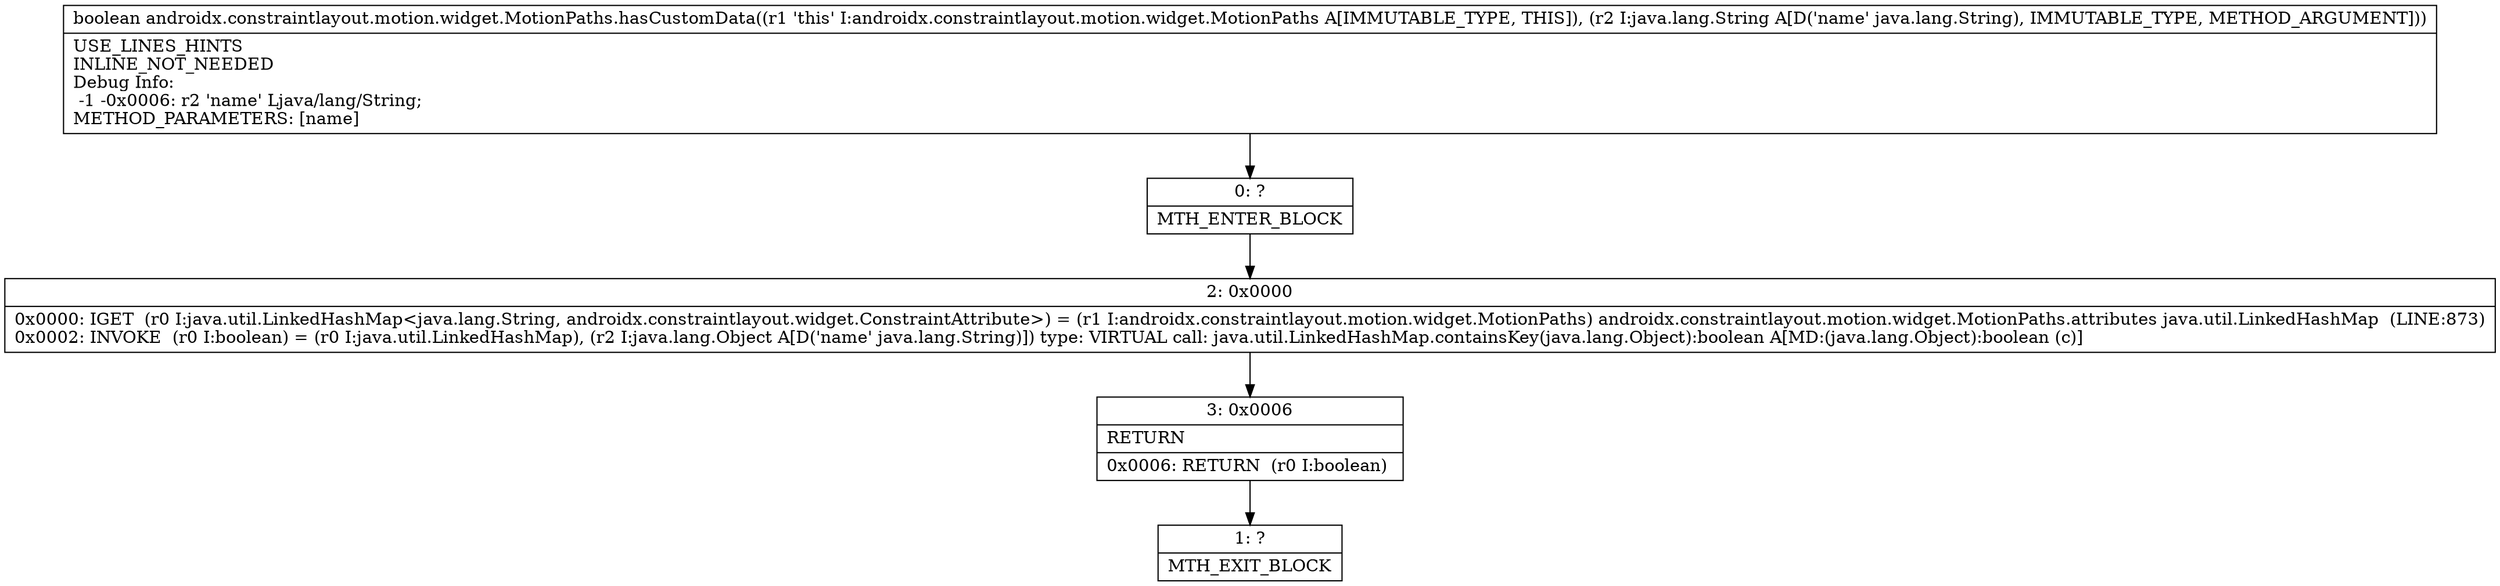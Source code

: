 digraph "CFG forandroidx.constraintlayout.motion.widget.MotionPaths.hasCustomData(Ljava\/lang\/String;)Z" {
Node_0 [shape=record,label="{0\:\ ?|MTH_ENTER_BLOCK\l}"];
Node_2 [shape=record,label="{2\:\ 0x0000|0x0000: IGET  (r0 I:java.util.LinkedHashMap\<java.lang.String, androidx.constraintlayout.widget.ConstraintAttribute\>) = (r1 I:androidx.constraintlayout.motion.widget.MotionPaths) androidx.constraintlayout.motion.widget.MotionPaths.attributes java.util.LinkedHashMap  (LINE:873)\l0x0002: INVOKE  (r0 I:boolean) = (r0 I:java.util.LinkedHashMap), (r2 I:java.lang.Object A[D('name' java.lang.String)]) type: VIRTUAL call: java.util.LinkedHashMap.containsKey(java.lang.Object):boolean A[MD:(java.lang.Object):boolean (c)]\l}"];
Node_3 [shape=record,label="{3\:\ 0x0006|RETURN\l|0x0006: RETURN  (r0 I:boolean) \l}"];
Node_1 [shape=record,label="{1\:\ ?|MTH_EXIT_BLOCK\l}"];
MethodNode[shape=record,label="{boolean androidx.constraintlayout.motion.widget.MotionPaths.hasCustomData((r1 'this' I:androidx.constraintlayout.motion.widget.MotionPaths A[IMMUTABLE_TYPE, THIS]), (r2 I:java.lang.String A[D('name' java.lang.String), IMMUTABLE_TYPE, METHOD_ARGUMENT]))  | USE_LINES_HINTS\lINLINE_NOT_NEEDED\lDebug Info:\l  \-1 \-0x0006: r2 'name' Ljava\/lang\/String;\lMETHOD_PARAMETERS: [name]\l}"];
MethodNode -> Node_0;Node_0 -> Node_2;
Node_2 -> Node_3;
Node_3 -> Node_1;
}

